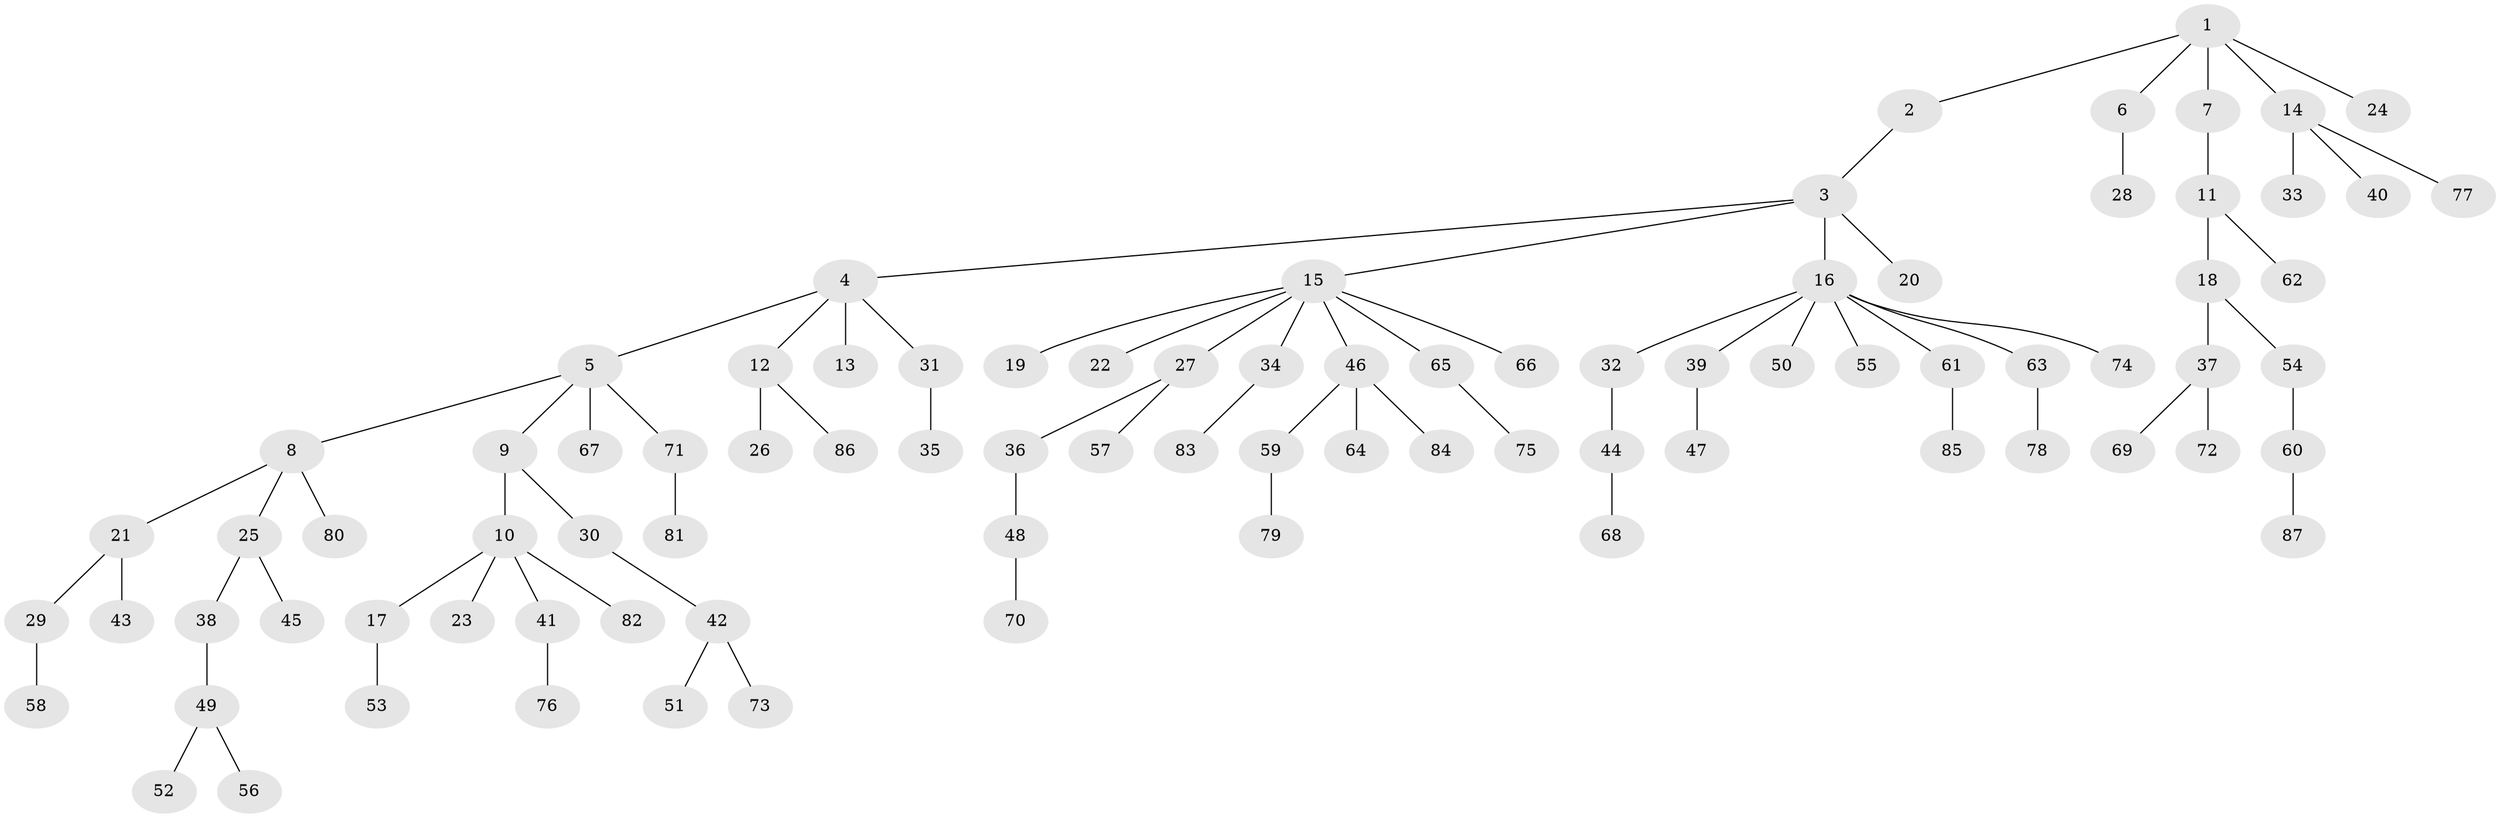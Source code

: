 // Generated by graph-tools (version 1.1) at 2025/37/03/09/25 02:37:02]
// undirected, 87 vertices, 86 edges
graph export_dot {
graph [start="1"]
  node [color=gray90,style=filled];
  1;
  2;
  3;
  4;
  5;
  6;
  7;
  8;
  9;
  10;
  11;
  12;
  13;
  14;
  15;
  16;
  17;
  18;
  19;
  20;
  21;
  22;
  23;
  24;
  25;
  26;
  27;
  28;
  29;
  30;
  31;
  32;
  33;
  34;
  35;
  36;
  37;
  38;
  39;
  40;
  41;
  42;
  43;
  44;
  45;
  46;
  47;
  48;
  49;
  50;
  51;
  52;
  53;
  54;
  55;
  56;
  57;
  58;
  59;
  60;
  61;
  62;
  63;
  64;
  65;
  66;
  67;
  68;
  69;
  70;
  71;
  72;
  73;
  74;
  75;
  76;
  77;
  78;
  79;
  80;
  81;
  82;
  83;
  84;
  85;
  86;
  87;
  1 -- 2;
  1 -- 6;
  1 -- 7;
  1 -- 14;
  1 -- 24;
  2 -- 3;
  3 -- 4;
  3 -- 15;
  3 -- 16;
  3 -- 20;
  4 -- 5;
  4 -- 12;
  4 -- 13;
  4 -- 31;
  5 -- 8;
  5 -- 9;
  5 -- 67;
  5 -- 71;
  6 -- 28;
  7 -- 11;
  8 -- 21;
  8 -- 25;
  8 -- 80;
  9 -- 10;
  9 -- 30;
  10 -- 17;
  10 -- 23;
  10 -- 41;
  10 -- 82;
  11 -- 18;
  11 -- 62;
  12 -- 26;
  12 -- 86;
  14 -- 33;
  14 -- 40;
  14 -- 77;
  15 -- 19;
  15 -- 22;
  15 -- 27;
  15 -- 34;
  15 -- 46;
  15 -- 65;
  15 -- 66;
  16 -- 32;
  16 -- 39;
  16 -- 50;
  16 -- 55;
  16 -- 61;
  16 -- 63;
  16 -- 74;
  17 -- 53;
  18 -- 37;
  18 -- 54;
  21 -- 29;
  21 -- 43;
  25 -- 38;
  25 -- 45;
  27 -- 36;
  27 -- 57;
  29 -- 58;
  30 -- 42;
  31 -- 35;
  32 -- 44;
  34 -- 83;
  36 -- 48;
  37 -- 69;
  37 -- 72;
  38 -- 49;
  39 -- 47;
  41 -- 76;
  42 -- 51;
  42 -- 73;
  44 -- 68;
  46 -- 59;
  46 -- 64;
  46 -- 84;
  48 -- 70;
  49 -- 52;
  49 -- 56;
  54 -- 60;
  59 -- 79;
  60 -- 87;
  61 -- 85;
  63 -- 78;
  65 -- 75;
  71 -- 81;
}
